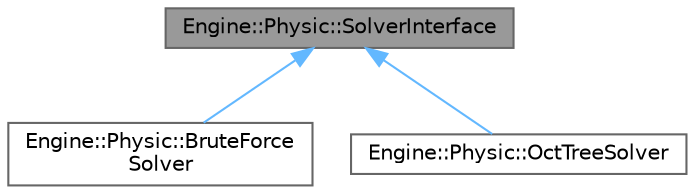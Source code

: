 digraph "Engine::Physic::SolverInterface"
{
 // LATEX_PDF_SIZE
  bgcolor="transparent";
  edge [fontname=Helvetica,fontsize=10,labelfontname=Helvetica,labelfontsize=10];
  node [fontname=Helvetica,fontsize=10,shape=box,height=0.2,width=0.4];
  Node1 [id="Node000001",label="Engine::Physic::SolverInterface",height=0.2,width=0.4,color="gray40", fillcolor="grey60", style="filled", fontcolor="black",tooltip="Interfaz para resolver la simulación física."];
  Node1 -> Node2 [id="edge1_Node000001_Node000002",dir="back",color="steelblue1",style="solid",tooltip=" "];
  Node2 [id="Node000002",label="Engine::Physic::BruteForce\lSolver",height=0.2,width=0.4,color="gray40", fillcolor="white", style="filled",URL="$class_engine_1_1_physic_1_1_brute_force_solver.html",tooltip="Solver que utiliza el método de fuerza bruta para actualizar la simulación física."];
  Node1 -> Node3 [id="edge2_Node000001_Node000003",dir="back",color="steelblue1",style="solid",tooltip=" "];
  Node3 [id="Node000003",label="Engine::Physic::OctTreeSolver",height=0.2,width=0.4,color="gray40", fillcolor="white", style="filled",URL="$class_engine_1_1_physic_1_1_oct_tree_solver.html",tooltip="Solver que utiliza un árbol octal para actualizar la simulación física."];
}
